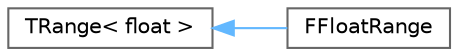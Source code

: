 digraph "Graphical Class Hierarchy"
{
 // INTERACTIVE_SVG=YES
 // LATEX_PDF_SIZE
  bgcolor="transparent";
  edge [fontname=Helvetica,fontsize=10,labelfontname=Helvetica,labelfontsize=10];
  node [fontname=Helvetica,fontsize=10,shape=box,height=0.2,width=0.4];
  rankdir="LR";
  Node0 [id="Node000000",label="TRange\< float \>",height=0.2,width=0.4,color="grey40", fillcolor="white", style="filled",URL="$d0/d01/classTRange.html",tooltip=" "];
  Node0 -> Node1 [id="edge8364_Node000000_Node000001",dir="back",color="steelblue1",style="solid",tooltip=" "];
  Node1 [id="Node000001",label="FFloatRange",height=0.2,width=0.4,color="grey40", fillcolor="white", style="filled",URL="$d4/d7b/structFFloatRange.html",tooltip=" "];
}
